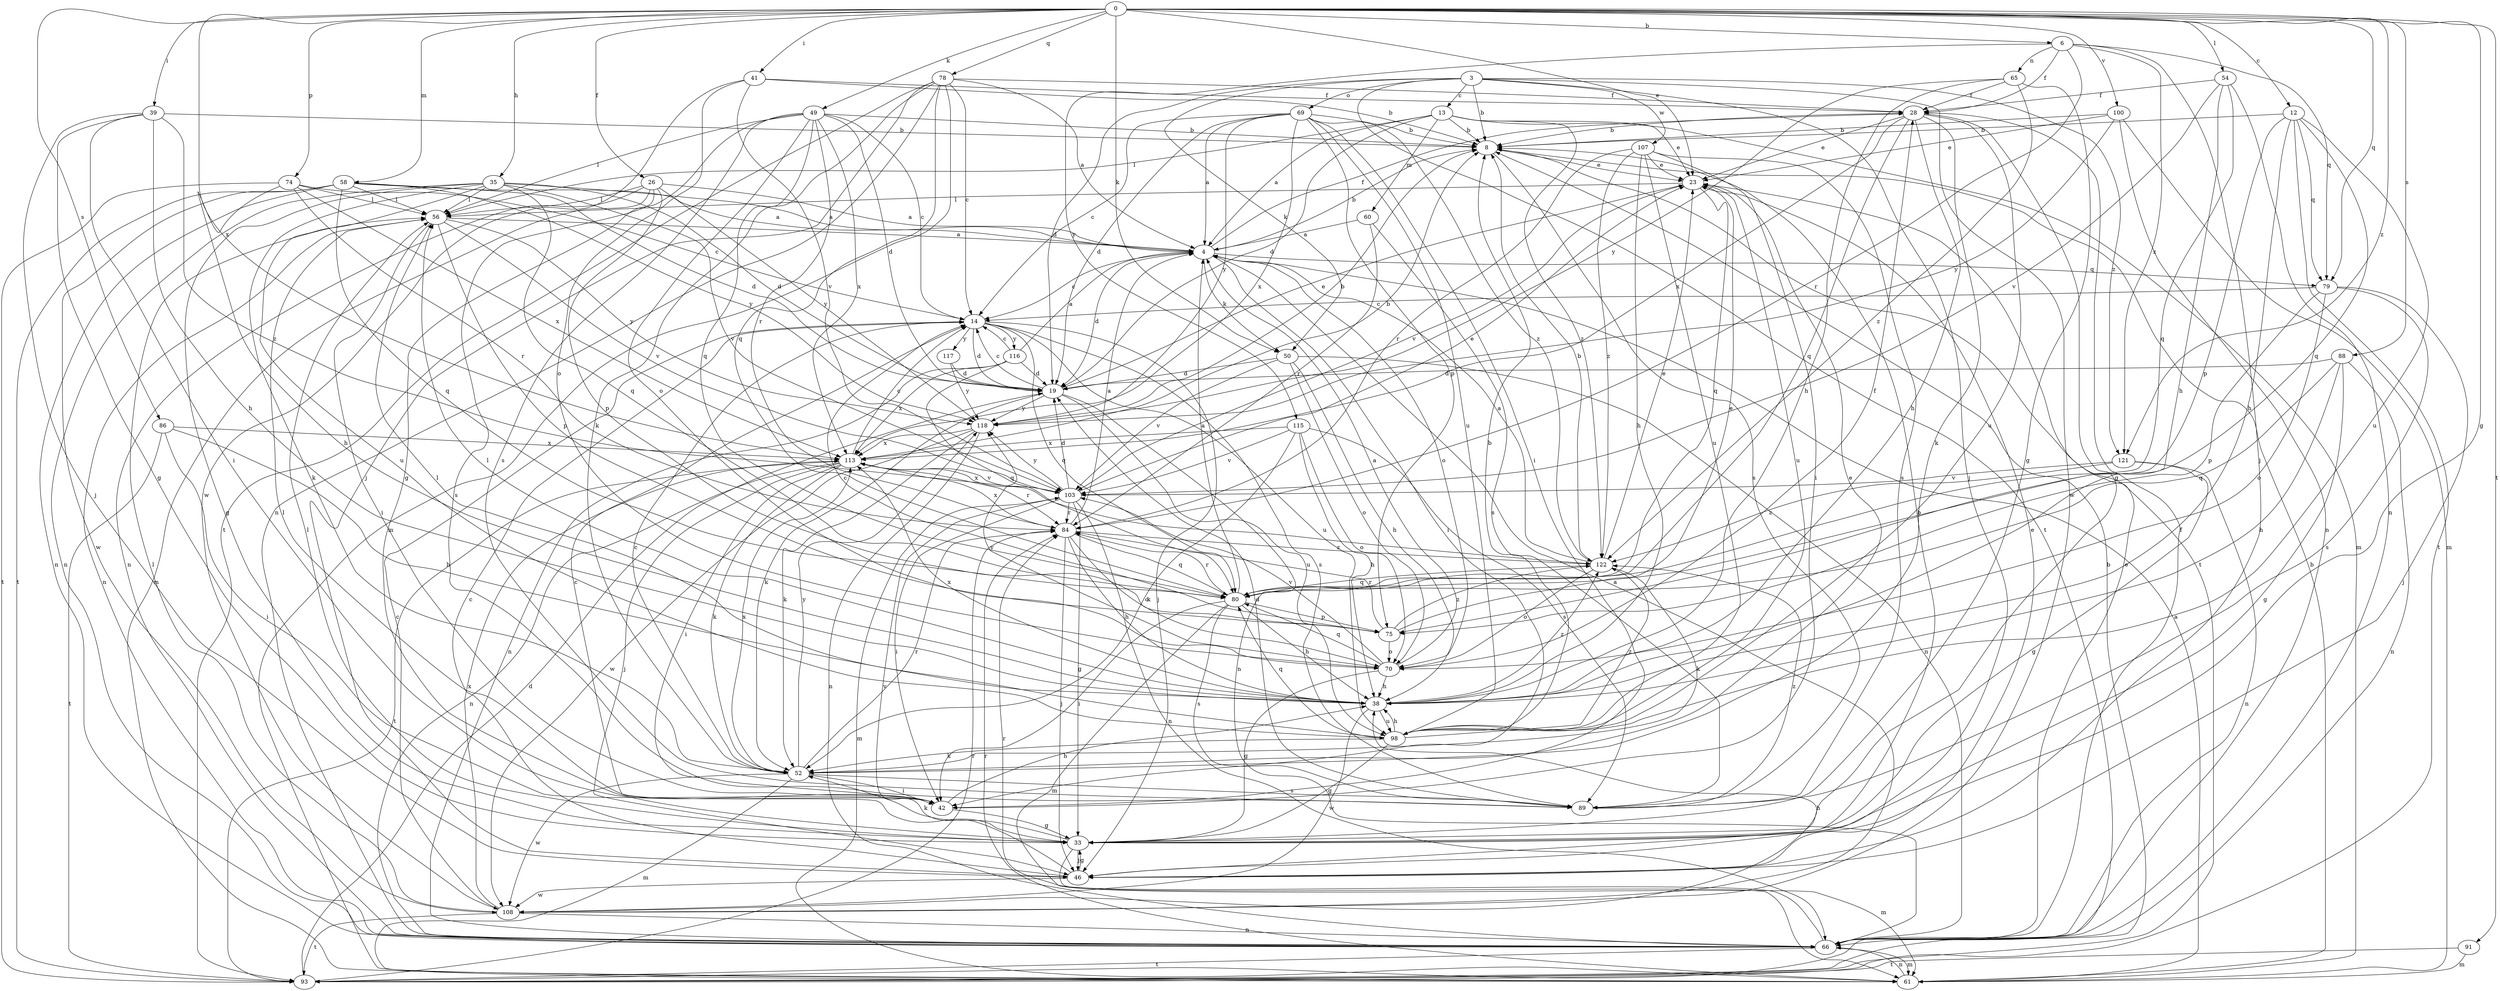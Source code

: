 strict digraph  {
0;
3;
4;
6;
8;
12;
13;
14;
19;
23;
26;
28;
33;
35;
38;
39;
41;
42;
46;
49;
50;
52;
54;
56;
58;
60;
61;
65;
66;
69;
70;
74;
75;
78;
79;
80;
84;
86;
88;
89;
91;
93;
98;
100;
103;
107;
108;
113;
115;
116;
117;
118;
121;
122;
0 -> 6  [label=b];
0 -> 12  [label=c];
0 -> 23  [label=e];
0 -> 26  [label=f];
0 -> 33  [label=g];
0 -> 35  [label=h];
0 -> 39  [label=i];
0 -> 41  [label=i];
0 -> 49  [label=k];
0 -> 50  [label=k];
0 -> 54  [label=l];
0 -> 58  [label=m];
0 -> 74  [label=p];
0 -> 78  [label=q];
0 -> 79  [label=q];
0 -> 86  [label=s];
0 -> 88  [label=s];
0 -> 91  [label=t];
0 -> 100  [label=v];
0 -> 113  [label=x];
0 -> 121  [label=z];
3 -> 8  [label=b];
3 -> 13  [label=c];
3 -> 19  [label=d];
3 -> 46  [label=j];
3 -> 50  [label=k];
3 -> 69  [label=o];
3 -> 93  [label=t];
3 -> 107  [label=w];
3 -> 108  [label=w];
3 -> 121  [label=z];
4 -> 8  [label=b];
4 -> 14  [label=c];
4 -> 19  [label=d];
4 -> 28  [label=f];
4 -> 42  [label=i];
4 -> 50  [label=k];
4 -> 70  [label=o];
4 -> 79  [label=q];
6 -> 28  [label=f];
6 -> 46  [label=j];
6 -> 65  [label=n];
6 -> 79  [label=q];
6 -> 84  [label=r];
6 -> 115  [label=y];
6 -> 121  [label=z];
8 -> 23  [label=e];
8 -> 89  [label=s];
8 -> 93  [label=t];
12 -> 8  [label=b];
12 -> 38  [label=h];
12 -> 75  [label=p];
12 -> 79  [label=q];
12 -> 80  [label=q];
12 -> 93  [label=t];
12 -> 98  [label=u];
13 -> 4  [label=a];
13 -> 8  [label=b];
13 -> 19  [label=d];
13 -> 23  [label=e];
13 -> 56  [label=l];
13 -> 60  [label=m];
13 -> 61  [label=m];
13 -> 122  [label=z];
14 -> 19  [label=d];
14 -> 46  [label=j];
14 -> 80  [label=q];
14 -> 89  [label=s];
14 -> 98  [label=u];
14 -> 116  [label=y];
14 -> 117  [label=y];
19 -> 14  [label=c];
19 -> 23  [label=e];
19 -> 52  [label=k];
19 -> 66  [label=n];
19 -> 98  [label=u];
19 -> 118  [label=y];
23 -> 56  [label=l];
23 -> 80  [label=q];
23 -> 98  [label=u];
23 -> 103  [label=v];
26 -> 4  [label=a];
26 -> 56  [label=l];
26 -> 61  [label=m];
26 -> 66  [label=n];
26 -> 75  [label=p];
26 -> 89  [label=s];
26 -> 118  [label=y];
28 -> 8  [label=b];
28 -> 23  [label=e];
28 -> 33  [label=g];
28 -> 38  [label=h];
28 -> 52  [label=k];
28 -> 80  [label=q];
28 -> 98  [label=u];
28 -> 113  [label=x];
33 -> 14  [label=c];
33 -> 46  [label=j];
33 -> 52  [label=k];
33 -> 56  [label=l];
33 -> 61  [label=m];
35 -> 4  [label=a];
35 -> 19  [label=d];
35 -> 33  [label=g];
35 -> 52  [label=k];
35 -> 56  [label=l];
35 -> 66  [label=n];
35 -> 80  [label=q];
35 -> 98  [label=u];
35 -> 103  [label=v];
38 -> 56  [label=l];
38 -> 98  [label=u];
38 -> 108  [label=w];
38 -> 113  [label=x];
38 -> 122  [label=z];
39 -> 8  [label=b];
39 -> 33  [label=g];
39 -> 38  [label=h];
39 -> 42  [label=i];
39 -> 46  [label=j];
39 -> 122  [label=z];
41 -> 8  [label=b];
41 -> 28  [label=f];
41 -> 70  [label=o];
41 -> 103  [label=v];
41 -> 108  [label=w];
42 -> 33  [label=g];
42 -> 38  [label=h];
42 -> 56  [label=l];
46 -> 8  [label=b];
46 -> 14  [label=c];
46 -> 23  [label=e];
46 -> 33  [label=g];
46 -> 103  [label=v];
46 -> 108  [label=w];
49 -> 8  [label=b];
49 -> 14  [label=c];
49 -> 19  [label=d];
49 -> 33  [label=g];
49 -> 56  [label=l];
49 -> 70  [label=o];
49 -> 80  [label=q];
49 -> 84  [label=r];
49 -> 89  [label=s];
49 -> 113  [label=x];
50 -> 19  [label=d];
50 -> 38  [label=h];
50 -> 66  [label=n];
50 -> 70  [label=o];
50 -> 103  [label=v];
52 -> 14  [label=c];
52 -> 23  [label=e];
52 -> 42  [label=i];
52 -> 61  [label=m];
52 -> 84  [label=r];
52 -> 89  [label=s];
52 -> 108  [label=w];
52 -> 113  [label=x];
52 -> 118  [label=y];
54 -> 28  [label=f];
54 -> 38  [label=h];
54 -> 66  [label=n];
54 -> 80  [label=q];
54 -> 103  [label=v];
56 -> 4  [label=a];
56 -> 42  [label=i];
56 -> 66  [label=n];
56 -> 75  [label=p];
56 -> 103  [label=v];
56 -> 118  [label=y];
58 -> 4  [label=a];
58 -> 19  [label=d];
58 -> 56  [label=l];
58 -> 66  [label=n];
58 -> 80  [label=q];
58 -> 93  [label=t];
58 -> 108  [label=w];
58 -> 118  [label=y];
60 -> 4  [label=a];
60 -> 84  [label=r];
60 -> 89  [label=s];
61 -> 4  [label=a];
61 -> 8  [label=b];
61 -> 66  [label=n];
61 -> 84  [label=r];
65 -> 28  [label=f];
65 -> 33  [label=g];
65 -> 38  [label=h];
65 -> 118  [label=y];
65 -> 122  [label=z];
66 -> 23  [label=e];
66 -> 28  [label=f];
66 -> 61  [label=m];
66 -> 84  [label=r];
66 -> 93  [label=t];
69 -> 4  [label=a];
69 -> 8  [label=b];
69 -> 14  [label=c];
69 -> 19  [label=d];
69 -> 42  [label=i];
69 -> 75  [label=p];
69 -> 98  [label=u];
69 -> 113  [label=x];
69 -> 118  [label=y];
69 -> 122  [label=z];
70 -> 4  [label=a];
70 -> 28  [label=f];
70 -> 33  [label=g];
70 -> 38  [label=h];
70 -> 80  [label=q];
70 -> 103  [label=v];
70 -> 118  [label=y];
74 -> 14  [label=c];
74 -> 38  [label=h];
74 -> 56  [label=l];
74 -> 84  [label=r];
74 -> 93  [label=t];
74 -> 113  [label=x];
75 -> 14  [label=c];
75 -> 23  [label=e];
75 -> 70  [label=o];
75 -> 84  [label=r];
75 -> 122  [label=z];
78 -> 4  [label=a];
78 -> 14  [label=c];
78 -> 28  [label=f];
78 -> 46  [label=j];
78 -> 52  [label=k];
78 -> 61  [label=m];
78 -> 66  [label=n];
78 -> 80  [label=q];
78 -> 93  [label=t];
79 -> 14  [label=c];
79 -> 46  [label=j];
79 -> 70  [label=o];
79 -> 75  [label=p];
79 -> 89  [label=s];
80 -> 4  [label=a];
80 -> 38  [label=h];
80 -> 42  [label=i];
80 -> 61  [label=m];
80 -> 75  [label=p];
80 -> 84  [label=r];
80 -> 89  [label=s];
84 -> 4  [label=a];
84 -> 38  [label=h];
84 -> 46  [label=j];
84 -> 70  [label=o];
84 -> 80  [label=q];
84 -> 113  [label=x];
84 -> 122  [label=z];
86 -> 38  [label=h];
86 -> 42  [label=i];
86 -> 93  [label=t];
86 -> 113  [label=x];
88 -> 19  [label=d];
88 -> 33  [label=g];
88 -> 38  [label=h];
88 -> 66  [label=n];
88 -> 80  [label=q];
89 -> 19  [label=d];
89 -> 122  [label=z];
91 -> 61  [label=m];
91 -> 93  [label=t];
93 -> 8  [label=b];
93 -> 19  [label=d];
93 -> 84  [label=r];
98 -> 8  [label=b];
98 -> 33  [label=g];
98 -> 38  [label=h];
98 -> 52  [label=k];
98 -> 56  [label=l];
98 -> 80  [label=q];
98 -> 122  [label=z];
100 -> 8  [label=b];
100 -> 23  [label=e];
100 -> 61  [label=m];
100 -> 66  [label=n];
100 -> 118  [label=y];
103 -> 19  [label=d];
103 -> 23  [label=e];
103 -> 33  [label=g];
103 -> 42  [label=i];
103 -> 61  [label=m];
103 -> 66  [label=n];
103 -> 84  [label=r];
103 -> 113  [label=x];
103 -> 118  [label=y];
107 -> 23  [label=e];
107 -> 38  [label=h];
107 -> 42  [label=i];
107 -> 84  [label=r];
107 -> 89  [label=s];
107 -> 98  [label=u];
107 -> 122  [label=z];
108 -> 4  [label=a];
108 -> 14  [label=c];
108 -> 38  [label=h];
108 -> 56  [label=l];
108 -> 66  [label=n];
108 -> 93  [label=t];
108 -> 113  [label=x];
113 -> 8  [label=b];
113 -> 14  [label=c];
113 -> 42  [label=i];
113 -> 46  [label=j];
113 -> 52  [label=k];
113 -> 66  [label=n];
113 -> 84  [label=r];
113 -> 93  [label=t];
113 -> 103  [label=v];
115 -> 38  [label=h];
115 -> 52  [label=k];
115 -> 70  [label=o];
115 -> 89  [label=s];
115 -> 103  [label=v];
115 -> 113  [label=x];
116 -> 4  [label=a];
116 -> 14  [label=c];
116 -> 19  [label=d];
116 -> 66  [label=n];
116 -> 80  [label=q];
116 -> 113  [label=x];
117 -> 19  [label=d];
117 -> 118  [label=y];
118 -> 8  [label=b];
118 -> 52  [label=k];
118 -> 66  [label=n];
118 -> 108  [label=w];
118 -> 113  [label=x];
121 -> 33  [label=g];
121 -> 66  [label=n];
121 -> 103  [label=v];
121 -> 122  [label=z];
122 -> 4  [label=a];
122 -> 8  [label=b];
122 -> 23  [label=e];
122 -> 52  [label=k];
122 -> 70  [label=o];
122 -> 80  [label=q];
}
